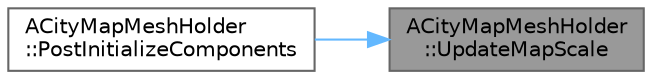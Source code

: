 digraph "ACityMapMeshHolder::UpdateMapScale"
{
 // INTERACTIVE_SVG=YES
 // LATEX_PDF_SIZE
  bgcolor="transparent";
  edge [fontname=Helvetica,fontsize=10,labelfontname=Helvetica,labelfontsize=10];
  node [fontname=Helvetica,fontsize=10,shape=box,height=0.2,width=0.4];
  rankdir="RL";
  Node1 [id="Node000001",label="ACityMapMeshHolder\l::UpdateMapScale",height=0.2,width=0.4,color="gray40", fillcolor="grey60", style="filled", fontcolor="black",tooltip="Set the scale to the dimensions of the base mesh."];
  Node1 -> Node2 [id="edge1_Node000001_Node000002",dir="back",color="steelblue1",style="solid",tooltip=" "];
  Node2 [id="Node000002",label="ACityMapMeshHolder\l::PostInitializeComponents",height=0.2,width=0.4,color="grey40", fillcolor="white", style="filled",URL="$da/d1a/classACityMapMeshHolder.html#a0a8bef1398143fefe4c9a443edd4b393",tooltip=" "];
}

